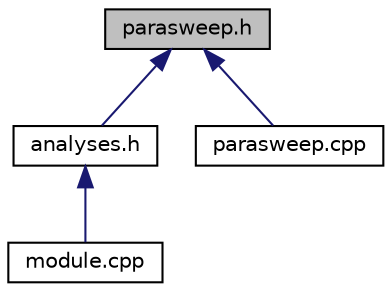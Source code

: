 digraph G
{
  edge [fontname="Helvetica",fontsize="10",labelfontname="Helvetica",labelfontsize="10"];
  node [fontname="Helvetica",fontsize="10",shape=record];
  Node1 [label="parasweep.h",height=0.2,width=0.4,color="black", fillcolor="grey75", style="filled" fontcolor="black"];
  Node1 -> Node2 [dir="back",color="midnightblue",fontsize="10",style="solid",fontname="Helvetica"];
  Node2 [label="analyses.h",height=0.2,width=0.4,color="black", fillcolor="white", style="filled",URL="$analyses_8h.html",tooltip="global analysis header file"];
  Node2 -> Node3 [dir="back",color="midnightblue",fontsize="10",style="solid",fontname="Helvetica"];
  Node3 [label="module.cpp",height=0.2,width=0.4,color="black", fillcolor="white", style="filled",URL="$module_8cpp.html"];
  Node1 -> Node4 [dir="back",color="midnightblue",fontsize="10",style="solid",fontname="Helvetica"];
  Node4 [label="parasweep.cpp",height=0.2,width=0.4,color="black", fillcolor="white", style="filled",URL="$parasweep_8cpp.html"];
}
